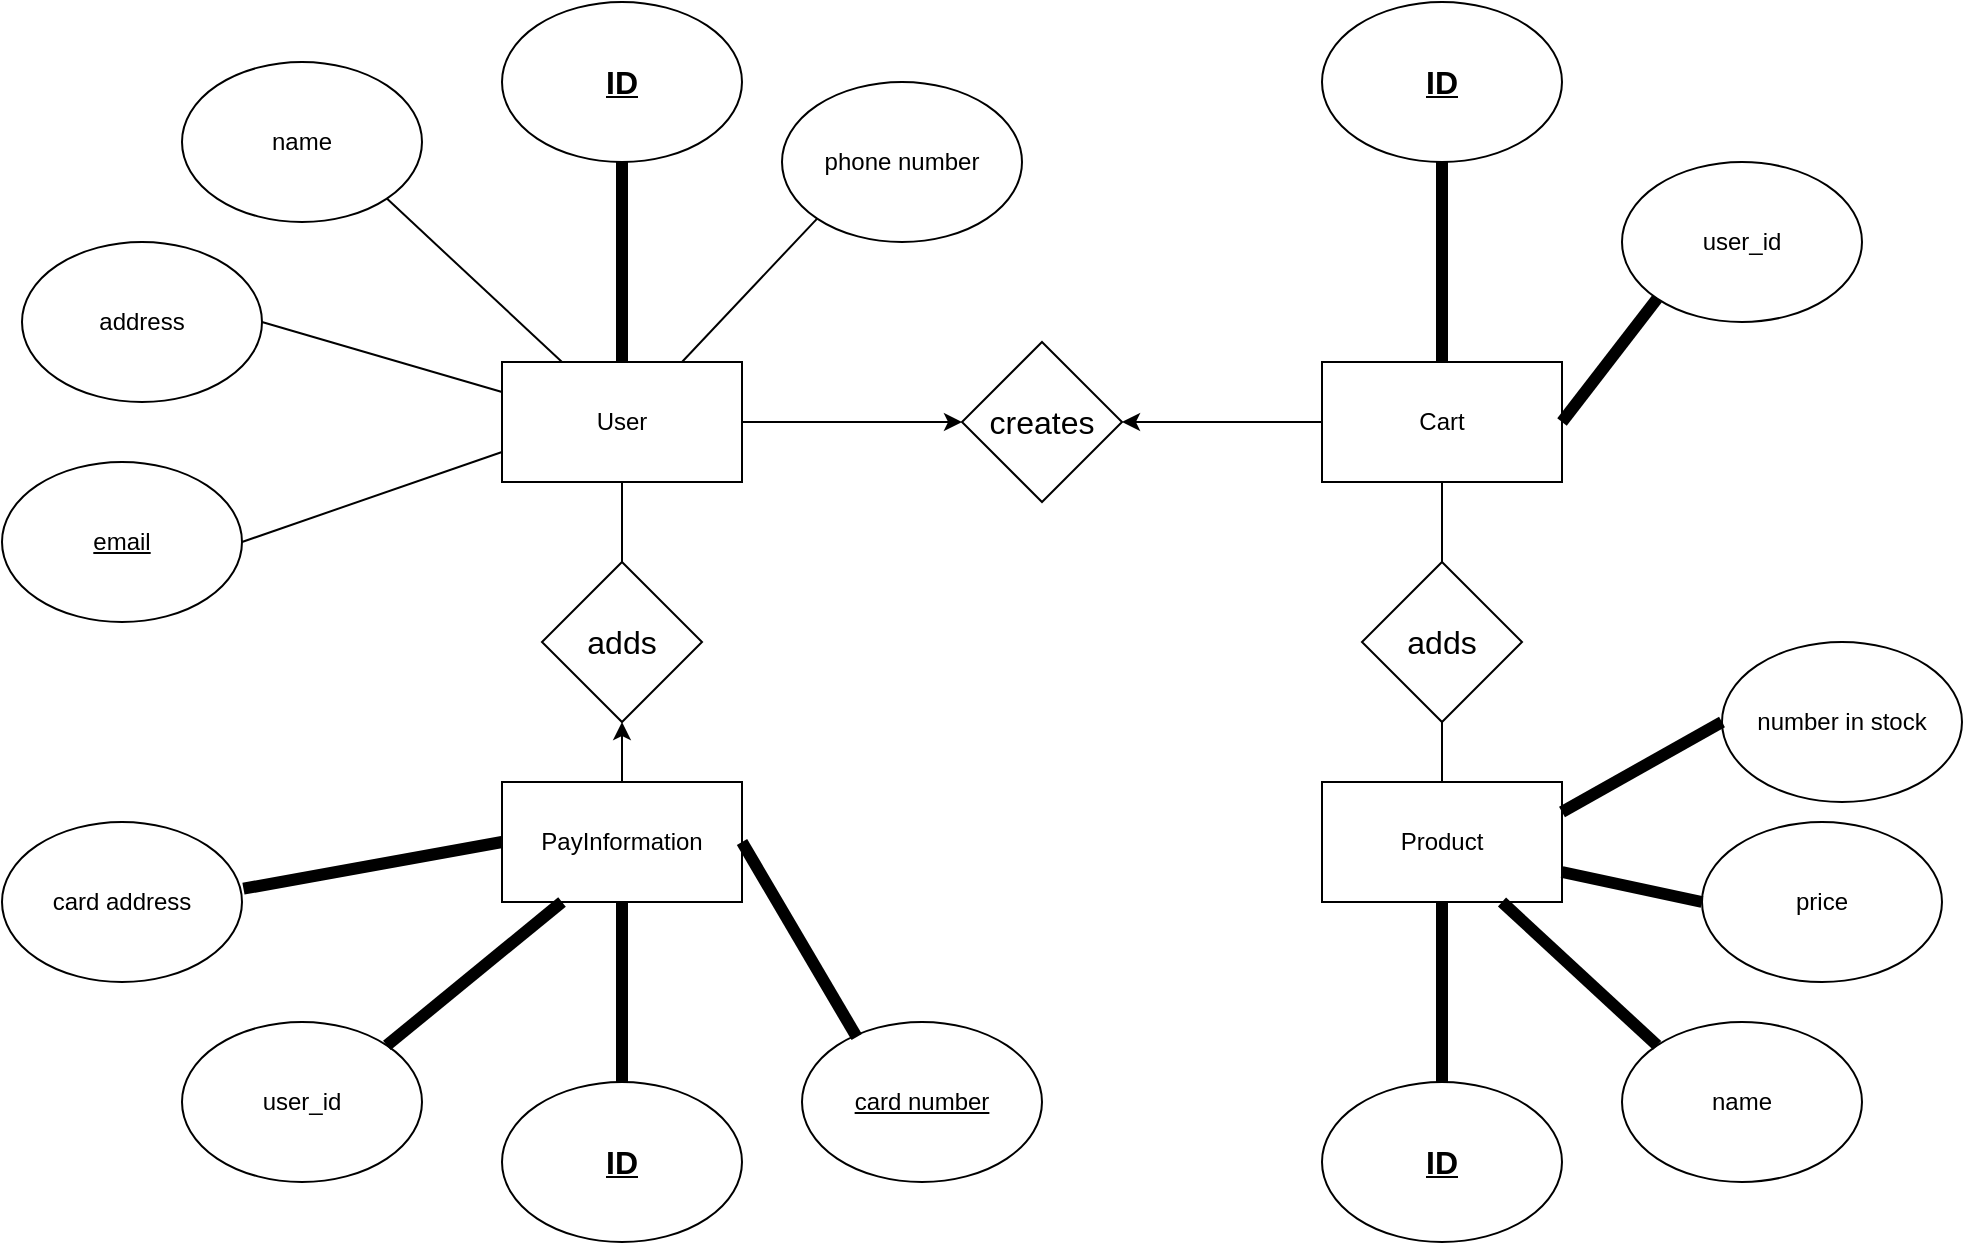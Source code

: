 <mxfile>
    <diagram id="cAg6Rwtsei5asVnsckd-" name="Page-1">
        <mxGraphModel dx="1186" dy="539" grid="0" gridSize="10" guides="1" tooltips="1" connect="1" arrows="1" fold="1" page="0" pageScale="1" pageWidth="850" pageHeight="1100" math="0" shadow="0">
            <root>
                <mxCell id="0"/>
                <mxCell id="1" parent="0"/>
                <mxCell id="2" value="User" style="rounded=0;whiteSpace=wrap;html=1;" vertex="1" parent="1">
                    <mxGeometry x="210" y="240" width="120" height="60" as="geometry"/>
                </mxCell>
                <mxCell id="3" value="Cart" style="rounded=0;whiteSpace=wrap;html=1;" vertex="1" parent="1">
                    <mxGeometry x="620" y="240" width="120" height="60" as="geometry"/>
                </mxCell>
                <mxCell id="11" style="edgeStyle=none;html=1;exitX=0.75;exitY=0;exitDx=0;exitDy=0;fontSize=16;" edge="1" parent="1" source="4">
                    <mxGeometry relative="1" as="geometry">
                        <mxPoint x="710" y="460" as="targetPoint"/>
                    </mxGeometry>
                </mxCell>
                <mxCell id="4" value="Product" style="rounded=0;whiteSpace=wrap;html=1;" vertex="1" parent="1">
                    <mxGeometry x="620" y="450" width="120" height="60" as="geometry"/>
                </mxCell>
                <mxCell id="5" value="PayInformation" style="rounded=0;whiteSpace=wrap;html=1;" vertex="1" parent="1">
                    <mxGeometry x="210" y="450" width="120" height="60" as="geometry"/>
                </mxCell>
                <mxCell id="6" value="&lt;b&gt;&lt;u&gt;&lt;font style=&quot;font-size: 16px&quot;&gt;ID&lt;/font&gt;&lt;/u&gt;&lt;/b&gt;" style="ellipse;whiteSpace=wrap;html=1;" vertex="1" parent="1">
                    <mxGeometry x="210" y="60" width="120" height="80" as="geometry"/>
                </mxCell>
                <mxCell id="7" value="name" style="ellipse;whiteSpace=wrap;html=1;" vertex="1" parent="1">
                    <mxGeometry x="50" y="90" width="120" height="80" as="geometry"/>
                </mxCell>
                <mxCell id="8" value="&lt;b&gt;&lt;u&gt;&lt;font style=&quot;font-size: 16px&quot;&gt;ID&lt;/font&gt;&lt;/u&gt;&lt;/b&gt;" style="ellipse;whiteSpace=wrap;html=1;" vertex="1" parent="1">
                    <mxGeometry x="620" y="60" width="120" height="80" as="geometry"/>
                </mxCell>
                <mxCell id="9" value="&lt;b&gt;&lt;u&gt;&lt;font style=&quot;font-size: 16px&quot;&gt;ID&lt;/font&gt;&lt;/u&gt;&lt;/b&gt;" style="ellipse;whiteSpace=wrap;html=1;" vertex="1" parent="1">
                    <mxGeometry x="620" y="600" width="120" height="80" as="geometry"/>
                </mxCell>
                <mxCell id="10" value="&lt;b&gt;&lt;u&gt;&lt;font style=&quot;font-size: 16px&quot;&gt;ID&lt;/font&gt;&lt;/u&gt;&lt;/b&gt;" style="ellipse;whiteSpace=wrap;html=1;" vertex="1" parent="1">
                    <mxGeometry x="210" y="600" width="120" height="80" as="geometry"/>
                </mxCell>
                <mxCell id="12" value="address" style="ellipse;whiteSpace=wrap;html=1;" vertex="1" parent="1">
                    <mxGeometry x="-30" y="180" width="120" height="80" as="geometry"/>
                </mxCell>
                <mxCell id="13" value="&lt;u&gt;email&lt;/u&gt;" style="ellipse;whiteSpace=wrap;html=1;" vertex="1" parent="1">
                    <mxGeometry x="-40" y="290" width="120" height="80" as="geometry"/>
                </mxCell>
                <mxCell id="14" value="phone number" style="ellipse;whiteSpace=wrap;html=1;" vertex="1" parent="1">
                    <mxGeometry x="350" y="100" width="120" height="80" as="geometry"/>
                </mxCell>
                <mxCell id="15" value="name" style="ellipse;whiteSpace=wrap;html=1;" vertex="1" parent="1">
                    <mxGeometry x="770" y="570" width="120" height="80" as="geometry"/>
                </mxCell>
                <mxCell id="16" value="price" style="ellipse;whiteSpace=wrap;html=1;" vertex="1" parent="1">
                    <mxGeometry x="810" y="470" width="120" height="80" as="geometry"/>
                </mxCell>
                <mxCell id="17" value="number in stock" style="ellipse;whiteSpace=wrap;html=1;" vertex="1" parent="1">
                    <mxGeometry x="820" y="380" width="120" height="80" as="geometry"/>
                </mxCell>
                <mxCell id="19" value="user_id" style="ellipse;whiteSpace=wrap;html=1;" vertex="1" parent="1">
                    <mxGeometry x="770" y="140" width="120" height="80" as="geometry"/>
                </mxCell>
                <mxCell id="20" value="user_id" style="ellipse;whiteSpace=wrap;html=1;" vertex="1" parent="1">
                    <mxGeometry x="50" y="570" width="120" height="80" as="geometry"/>
                </mxCell>
                <mxCell id="21" value="&lt;u&gt;card number&lt;/u&gt;" style="ellipse;whiteSpace=wrap;html=1;" vertex="1" parent="1">
                    <mxGeometry x="360" y="570" width="120" height="80" as="geometry"/>
                </mxCell>
                <mxCell id="22" value="card address" style="ellipse;whiteSpace=wrap;html=1;" vertex="1" parent="1">
                    <mxGeometry x="-40" y="470" width="120" height="80" as="geometry"/>
                </mxCell>
                <mxCell id="23" value="creates" style="rhombus;whiteSpace=wrap;html=1;fontSize=16;" vertex="1" parent="1">
                    <mxGeometry x="440" y="230" width="80" height="80" as="geometry"/>
                </mxCell>
                <mxCell id="24" value="adds" style="rhombus;whiteSpace=wrap;html=1;fontSize=16;" vertex="1" parent="1">
                    <mxGeometry x="640" y="340" width="80" height="80" as="geometry"/>
                </mxCell>
                <mxCell id="26" value="adds" style="rhombus;whiteSpace=wrap;html=1;fontSize=16;" vertex="1" parent="1">
                    <mxGeometry x="230" y="340" width="80" height="80" as="geometry"/>
                </mxCell>
                <mxCell id="27" value="" style="endArrow=classic;html=1;fontSize=16;exitX=1;exitY=0.5;exitDx=0;exitDy=0;entryX=0;entryY=0.5;entryDx=0;entryDy=0;" edge="1" parent="1" source="2" target="23">
                    <mxGeometry width="50" height="50" relative="1" as="geometry">
                        <mxPoint x="370" y="420" as="sourcePoint"/>
                        <mxPoint x="420" y="370" as="targetPoint"/>
                    </mxGeometry>
                </mxCell>
                <mxCell id="29" value="" style="endArrow=none;html=1;fontSize=16;entryX=0.5;entryY=1;entryDx=0;entryDy=0;exitX=0.5;exitY=0;exitDx=0;exitDy=0;" edge="1" parent="1" source="24" target="3">
                    <mxGeometry width="50" height="50" relative="1" as="geometry">
                        <mxPoint x="370" y="420" as="sourcePoint"/>
                        <mxPoint x="420" y="370" as="targetPoint"/>
                    </mxGeometry>
                </mxCell>
                <mxCell id="30" value="" style="endArrow=none;html=1;fontSize=16;entryX=0.5;entryY=1;entryDx=0;entryDy=0;exitX=0.5;exitY=0;exitDx=0;exitDy=0;" edge="1" parent="1" source="4" target="24">
                    <mxGeometry width="50" height="50" relative="1" as="geometry">
                        <mxPoint x="370" y="420" as="sourcePoint"/>
                        <mxPoint x="420" y="370" as="targetPoint"/>
                    </mxGeometry>
                </mxCell>
                <mxCell id="31" value="" style="endArrow=classic;html=1;fontSize=16;exitX=0.5;exitY=0;exitDx=0;exitDy=0;entryX=0.5;entryY=1;entryDx=0;entryDy=0;" edge="1" parent="1" source="5" target="26">
                    <mxGeometry width="50" height="50" relative="1" as="geometry">
                        <mxPoint x="370" y="420" as="sourcePoint"/>
                        <mxPoint x="420" y="370" as="targetPoint"/>
                    </mxGeometry>
                </mxCell>
                <mxCell id="32" value="" style="endArrow=none;html=1;fontSize=16;entryX=0.5;entryY=1;entryDx=0;entryDy=0;exitX=0.5;exitY=0;exitDx=0;exitDy=0;" edge="1" parent="1" source="26" target="2">
                    <mxGeometry width="50" height="50" relative="1" as="geometry">
                        <mxPoint x="370" y="420" as="sourcePoint"/>
                        <mxPoint x="420" y="370" as="targetPoint"/>
                    </mxGeometry>
                </mxCell>
                <mxCell id="33" value="" style="endArrow=classic;html=1;fontSize=16;entryX=1;entryY=0.5;entryDx=0;entryDy=0;exitX=0;exitY=0.5;exitDx=0;exitDy=0;" edge="1" parent="1" source="3" target="23">
                    <mxGeometry width="50" height="50" relative="1" as="geometry">
                        <mxPoint x="370" y="420" as="sourcePoint"/>
                        <mxPoint x="420" y="370" as="targetPoint"/>
                    </mxGeometry>
                </mxCell>
                <mxCell id="34" value="" style="endArrow=none;html=1;fontSize=16;entryX=0.5;entryY=1;entryDx=0;entryDy=0;exitX=0.5;exitY=0;exitDx=0;exitDy=0;strokeWidth=6;" edge="1" parent="1" source="2" target="6">
                    <mxGeometry width="50" height="50" relative="1" as="geometry">
                        <mxPoint x="270" y="230" as="sourcePoint"/>
                        <mxPoint x="310" y="150" as="targetPoint"/>
                    </mxGeometry>
                </mxCell>
                <mxCell id="35" value="" style="endArrow=none;html=1;fontSize=16;entryX=1;entryY=0.5;entryDx=0;entryDy=0;exitX=0;exitY=0.25;exitDx=0;exitDy=0;" edge="1" parent="1" source="2" target="12">
                    <mxGeometry width="50" height="50" relative="1" as="geometry">
                        <mxPoint x="130" y="330" as="sourcePoint"/>
                        <mxPoint x="130" y="230" as="targetPoint"/>
                    </mxGeometry>
                </mxCell>
                <mxCell id="36" value="" style="endArrow=none;html=1;fontSize=16;entryX=0;entryY=1;entryDx=0;entryDy=0;exitX=1;exitY=0.5;exitDx=0;exitDy=0;strokeWidth=6;" edge="1" parent="1" source="3" target="19">
                    <mxGeometry width="50" height="50" relative="1" as="geometry">
                        <mxPoint x="809" y="320" as="sourcePoint"/>
                        <mxPoint x="809" y="220" as="targetPoint"/>
                    </mxGeometry>
                </mxCell>
                <mxCell id="37" value="" style="endArrow=none;html=1;fontSize=16;entryX=1;entryY=0.5;entryDx=0;entryDy=0;exitX=0;exitY=0.75;exitDx=0;exitDy=0;" edge="1" parent="1" source="2" target="13">
                    <mxGeometry width="50" height="50" relative="1" as="geometry">
                        <mxPoint x="140" y="400" as="sourcePoint"/>
                        <mxPoint x="140" y="300" as="targetPoint"/>
                    </mxGeometry>
                </mxCell>
                <mxCell id="38" value="" style="endArrow=none;html=1;fontSize=16;entryX=1;entryY=1;entryDx=0;entryDy=0;exitX=0.25;exitY=0;exitDx=0;exitDy=0;" edge="1" parent="1" source="2" target="7">
                    <mxGeometry width="50" height="50" relative="1" as="geometry">
                        <mxPoint x="169" y="260" as="sourcePoint"/>
                        <mxPoint x="169" y="160" as="targetPoint"/>
                    </mxGeometry>
                </mxCell>
                <mxCell id="39" value="" style="endArrow=none;html=1;fontSize=16;entryX=0;entryY=1;entryDx=0;entryDy=0;exitX=0.75;exitY=0;exitDx=0;exitDy=0;" edge="1" parent="1" source="2" target="14">
                    <mxGeometry width="50" height="50" relative="1" as="geometry">
                        <mxPoint x="320" y="290" as="sourcePoint"/>
                        <mxPoint x="320" y="190" as="targetPoint"/>
                    </mxGeometry>
                </mxCell>
                <mxCell id="40" value="" style="endArrow=none;html=1;fontSize=16;entryX=0.5;entryY=1;entryDx=0;entryDy=0;exitX=0.5;exitY=0;exitDx=0;exitDy=0;strokeWidth=6;" edge="1" parent="1" source="10" target="5">
                    <mxGeometry width="50" height="50" relative="1" as="geometry">
                        <mxPoint x="319" y="610" as="sourcePoint"/>
                        <mxPoint x="319" y="510" as="targetPoint"/>
                    </mxGeometry>
                </mxCell>
                <mxCell id="41" value="" style="endArrow=none;html=1;fontSize=16;entryX=0.5;entryY=1;entryDx=0;entryDy=0;exitX=0.5;exitY=0;exitDx=0;exitDy=0;strokeWidth=6;" edge="1" parent="1" source="9" target="4">
                    <mxGeometry width="50" height="50" relative="1" as="geometry">
                        <mxPoint x="580" y="570" as="sourcePoint"/>
                        <mxPoint x="580" y="470" as="targetPoint"/>
                    </mxGeometry>
                </mxCell>
                <mxCell id="42" value="" style="endArrow=none;html=1;fontSize=16;entryX=0.5;entryY=1;entryDx=0;entryDy=0;exitX=0.5;exitY=0;exitDx=0;exitDy=0;strokeWidth=6;" edge="1" parent="1" source="3" target="8">
                    <mxGeometry width="50" height="50" relative="1" as="geometry">
                        <mxPoint x="640" y="260" as="sourcePoint"/>
                        <mxPoint x="640" y="160" as="targetPoint"/>
                    </mxGeometry>
                </mxCell>
                <mxCell id="43" value="" style="endArrow=none;html=1;fontSize=16;entryX=0;entryY=0;entryDx=0;entryDy=0;strokeWidth=6;exitX=0.75;exitY=1;exitDx=0;exitDy=0;" edge="1" parent="1" source="4" target="15">
                    <mxGeometry width="50" height="50" relative="1" as="geometry">
                        <mxPoint x="700" y="530" as="sourcePoint"/>
                        <mxPoint x="787.574" y="500.004" as="targetPoint"/>
                    </mxGeometry>
                </mxCell>
                <mxCell id="44" value="" style="endArrow=none;html=1;fontSize=16;entryX=0;entryY=0.5;entryDx=0;entryDy=0;exitX=1;exitY=0.75;exitDx=0;exitDy=0;strokeWidth=6;" edge="1" parent="1" source="4" target="16">
                    <mxGeometry width="50" height="50" relative="1" as="geometry">
                        <mxPoint x="750" y="498.28" as="sourcePoint"/>
                        <mxPoint x="827.574" y="569.996" as="targetPoint"/>
                    </mxGeometry>
                </mxCell>
                <mxCell id="45" value="" style="endArrow=none;html=1;fontSize=16;entryX=0;entryY=0.5;entryDx=0;entryDy=0;exitX=1;exitY=0.25;exitDx=0;exitDy=0;strokeWidth=6;" edge="1" parent="1" source="4" target="17">
                    <mxGeometry width="50" height="50" relative="1" as="geometry">
                        <mxPoint x="750" y="470" as="sourcePoint"/>
                        <mxPoint x="820" y="485" as="targetPoint"/>
                    </mxGeometry>
                </mxCell>
                <mxCell id="46" value="" style="endArrow=none;html=1;fontSize=16;entryX=1.006;entryY=0.417;entryDx=0;entryDy=0;exitX=0;exitY=0.5;exitDx=0;exitDy=0;entryPerimeter=0;strokeWidth=6;" edge="1" parent="1" source="5" target="22">
                    <mxGeometry width="50" height="50" relative="1" as="geometry">
                        <mxPoint x="200" y="520" as="sourcePoint"/>
                        <mxPoint x="70" y="565" as="targetPoint"/>
                    </mxGeometry>
                </mxCell>
                <mxCell id="47" value="" style="endArrow=none;html=1;fontSize=16;entryX=1;entryY=0;entryDx=0;entryDy=0;exitX=0.25;exitY=1;exitDx=0;exitDy=0;strokeWidth=6;" edge="1" parent="1" source="5" target="20">
                    <mxGeometry width="50" height="50" relative="1" as="geometry">
                        <mxPoint x="230" y="305" as="sourcePoint"/>
                        <mxPoint x="100" y="350" as="targetPoint"/>
                    </mxGeometry>
                </mxCell>
                <mxCell id="48" value="" style="endArrow=none;html=1;fontSize=16;entryX=0.228;entryY=0.094;entryDx=0;entryDy=0;exitX=1;exitY=0.5;exitDx=0;exitDy=0;entryPerimeter=0;strokeWidth=6;" edge="1" parent="1" source="5" target="21">
                    <mxGeometry width="50" height="50" relative="1" as="geometry">
                        <mxPoint x="440" y="466.64" as="sourcePoint"/>
                        <mxPoint x="382.426" y="553.356" as="targetPoint"/>
                    </mxGeometry>
                </mxCell>
            </root>
        </mxGraphModel>
    </diagram>
</mxfile>